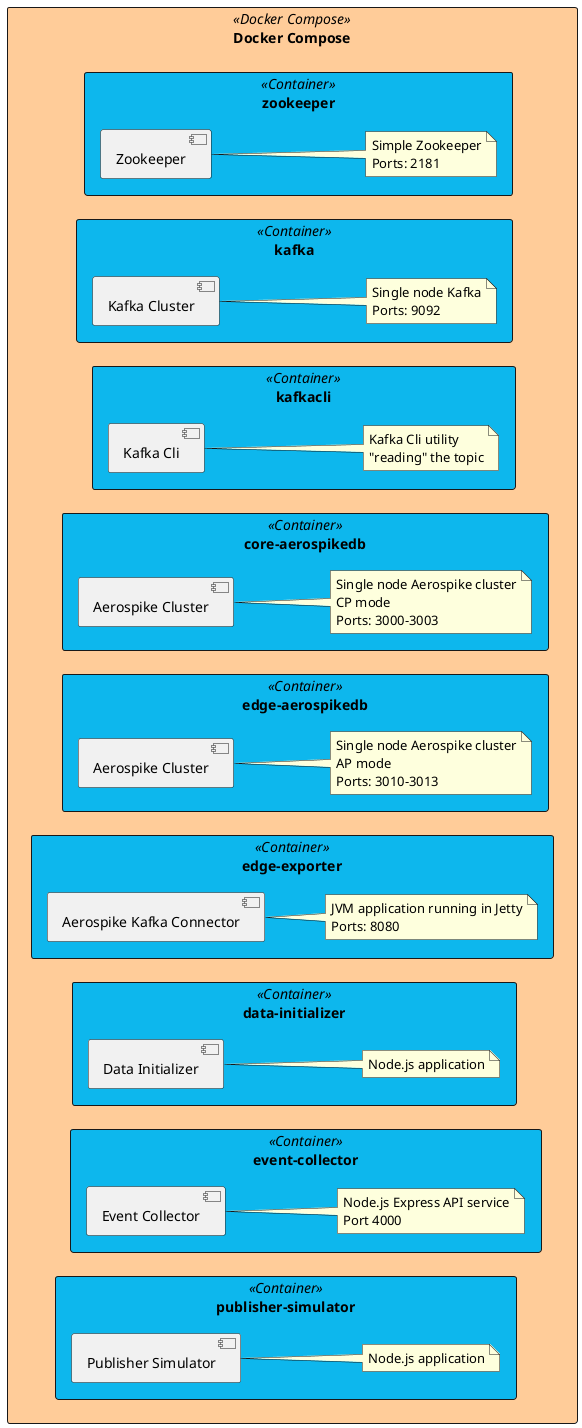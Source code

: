 @startuml
left to right direction
skinparam componentStyle uml2
skinparam rectangle {
    backgroundColor<<Container>> #0db7ed
    backgroundColor<<Docker Compose>> #FFCC99
}

rectangle "Docker Compose" <<Docker Compose>> {
    rectangle "zookeeper" <<Container>>{
        [Zookeeper]
        note right of [Zookeeper]
        Simple Zookeeper
        Ports: 2181
        end note
    }
    rectangle "kafka" <<Container>>{
        [Kafka Cluster]
        note right of [Kafka Cluster]
        Single node Kafka
        Ports: 9092
        end note
    }
    rectangle "kafkacli" <<Container>>{
        [Kafka Cli]
        note right of [Kafka Cli]
        Kafka Cli utility 
        "reading" the topic
        end note
    }
    rectangle "core-aerospikedb" <<Container>>{
        [Aerospike Cluster] as core
        note right of core
        Single node Aerospike cluster
        CP mode
        Ports: 3000-3003
        end note
    }
    rectangle "edge-aerospikedb" <<Container>>{
        [Aerospike Cluster] as edge
        note right of edge
        Single node Aerospike cluster
        AP mode
        Ports: 3010-3013
        end note
    }
    rectangle "edge-exporter" <<Container>>{
        [Aerospike Kafka Connector]
        note right of [Aerospike Kafka Connector]
        JVM application running in Jetty
        Ports: 8080
        end note

    }
    rectangle "data-initializer" <<Container>>{
        [Data Initializer]
        note right of [Data Initializer]
        Node.js application
        end note
    }
    rectangle "event-collector" <<Container>>{
        [Event Collector]
        note right of [Event Collector]
        Node.js Express API service
        Port 4000
        end note
    }
    rectangle "publisher-simulator" <<Container>>{
        [Publisher Simulator]
        note right of [Publisher Simulator]
        Node.js application
        end note
    }
}


@enduml